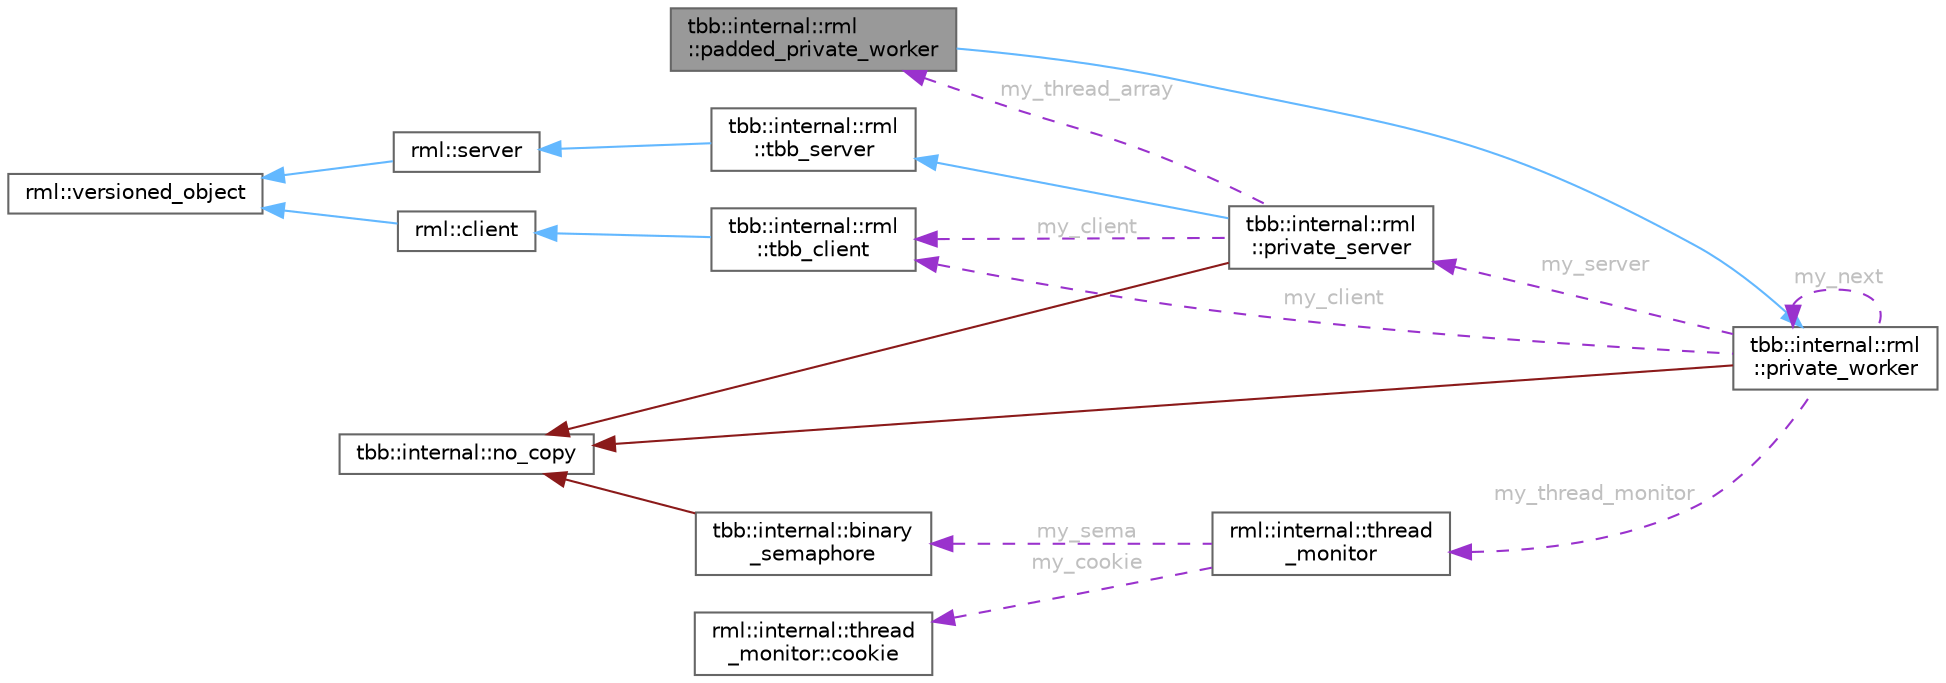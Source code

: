 digraph "tbb::internal::rml::padded_private_worker"
{
 // LATEX_PDF_SIZE
  bgcolor="transparent";
  edge [fontname=Helvetica,fontsize=10,labelfontname=Helvetica,labelfontsize=10];
  node [fontname=Helvetica,fontsize=10,shape=box,height=0.2,width=0.4];
  rankdir="LR";
  Node1 [id="Node000001",label="tbb::internal::rml\l::padded_private_worker",height=0.2,width=0.4,color="gray40", fillcolor="grey60", style="filled", fontcolor="black",tooltip=" "];
  Node2 -> Node1 [id="edge1_Node000001_Node000002",dir="back",color="steelblue1",style="solid",tooltip=" "];
  Node2 [id="Node000002",label="tbb::internal::rml\l::private_worker",height=0.2,width=0.4,color="gray40", fillcolor="white", style="filled",URL="$classtbb_1_1internal_1_1rml_1_1private__worker.html",tooltip=" "];
  Node3 -> Node2 [id="edge2_Node000002_Node000003",dir="back",color="firebrick4",style="solid",tooltip=" "];
  Node3 [id="Node000003",label="tbb::internal::no_copy",height=0.2,width=0.4,color="gray40", fillcolor="white", style="filled",tooltip=" "];
  Node4 -> Node2 [id="edge3_Node000002_Node000004",dir="back",color="darkorchid3",style="dashed",tooltip=" ",label=" my_server",fontcolor="grey" ];
  Node4 [id="Node000004",label="tbb::internal::rml\l::private_server",height=0.2,width=0.4,color="gray40", fillcolor="white", style="filled",URL="$classtbb_1_1internal_1_1rml_1_1private__server.html",tooltip=" "];
  Node5 -> Node4 [id="edge4_Node000004_Node000005",dir="back",color="steelblue1",style="solid",tooltip=" "];
  Node5 [id="Node000005",label="tbb::internal::rml\l::tbb_server",height=0.2,width=0.4,color="gray40", fillcolor="white", style="filled",URL="$classtbb_1_1internal_1_1rml_1_1tbb__server.html",tooltip="Represents a set of TBB worker threads provided by the server."];
  Node6 -> Node5 [id="edge5_Node000005_Node000006",dir="back",color="steelblue1",style="solid",tooltip=" "];
  Node6 [id="Node000006",label="rml::server",height=0.2,width=0.4,color="gray40", fillcolor="white", style="filled",URL="$classrml_1_1server.html",tooltip=" "];
  Node7 -> Node6 [id="edge6_Node000006_Node000007",dir="back",color="steelblue1",style="solid",tooltip=" "];
  Node7 [id="Node000007",label="rml::versioned_object",height=0.2,width=0.4,color="gray40", fillcolor="white", style="filled",URL="$classrml_1_1versioned__object.html",tooltip=" "];
  Node3 -> Node4 [id="edge7_Node000004_Node000003",dir="back",color="firebrick4",style="solid",tooltip=" "];
  Node8 -> Node4 [id="edge8_Node000004_Node000008",dir="back",color="darkorchid3",style="dashed",tooltip=" ",label=" my_client",fontcolor="grey" ];
  Node8 [id="Node000008",label="tbb::internal::rml\l::tbb_client",height=0.2,width=0.4,color="gray40", fillcolor="white", style="filled",URL="$classtbb_1_1internal_1_1rml_1_1tbb__client.html",tooltip=" "];
  Node9 -> Node8 [id="edge9_Node000008_Node000009",dir="back",color="steelblue1",style="solid",tooltip=" "];
  Node9 [id="Node000009",label="rml::client",height=0.2,width=0.4,color="gray40", fillcolor="white", style="filled",URL="$classrml_1_1client.html",tooltip="Information that client provides to server when asking for a server."];
  Node7 -> Node9 [id="edge10_Node000009_Node000007",dir="back",color="steelblue1",style="solid",tooltip=" "];
  Node1 -> Node4 [id="edge11_Node000004_Node000001",dir="back",color="darkorchid3",style="dashed",tooltip=" ",label=" my_thread_array",fontcolor="grey" ];
  Node8 -> Node2 [id="edge12_Node000002_Node000008",dir="back",color="darkorchid3",style="dashed",tooltip=" ",label=" my_client",fontcolor="grey" ];
  Node10 -> Node2 [id="edge13_Node000002_Node000010",dir="back",color="darkorchid3",style="dashed",tooltip=" ",label=" my_thread_monitor",fontcolor="grey" ];
  Node10 [id="Node000010",label="rml::internal::thread\l_monitor",height=0.2,width=0.4,color="gray40", fillcolor="white", style="filled",URL="$classrml_1_1internal_1_1thread__monitor.html",tooltip="Monitor with limited two-phase commit form of wait."];
  Node11 -> Node10 [id="edge14_Node000010_Node000011",dir="back",color="darkorchid3",style="dashed",tooltip=" ",label=" my_cookie",fontcolor="grey" ];
  Node11 [id="Node000011",label="rml::internal::thread\l_monitor::cookie",height=0.2,width=0.4,color="gray40", fillcolor="white", style="filled",URL="$classrml_1_1internal_1_1thread__monitor_1_1cookie.html",tooltip=" "];
  Node12 -> Node10 [id="edge15_Node000010_Node000012",dir="back",color="darkorchid3",style="dashed",tooltip=" ",label=" my_sema",fontcolor="grey" ];
  Node12 [id="Node000012",label="tbb::internal::binary\l_semaphore",height=0.2,width=0.4,color="gray40", fillcolor="white", style="filled",URL="$classtbb_1_1internal_1_1binary__semaphore.html",tooltip="binary_semaphore for concurrent monitor"];
  Node3 -> Node12 [id="edge16_Node000012_Node000003",dir="back",color="firebrick4",style="solid",tooltip=" "];
  Node2 -> Node2 [id="edge17_Node000002_Node000002",dir="back",color="darkorchid3",style="dashed",tooltip=" ",label=" my_next",fontcolor="grey" ];
}
